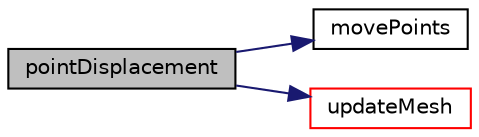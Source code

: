digraph "pointDisplacement"
{
  bgcolor="transparent";
  edge [fontname="Helvetica",fontsize="10",labelfontname="Helvetica",labelfontsize="10"];
  node [fontname="Helvetica",fontsize="10",shape=record];
  rankdir="LR";
  Node423 [label="pointDisplacement",height=0.2,width=0.4,color="black", fillcolor="grey75", style="filled", fontcolor="black"];
  Node423 -> Node424 [color="midnightblue",fontsize="10",style="solid",fontname="Helvetica"];
  Node424 [label="movePoints",height=0.2,width=0.4,color="black",URL="$a22321.html#ab62834098bae1d3887f578c700754f39",tooltip="Update local data for geometry changes. "];
  Node423 -> Node425 [color="midnightblue",fontsize="10",style="solid",fontname="Helvetica"];
  Node425 [label="updateMesh",height=0.2,width=0.4,color="red",URL="$a22321.html#ad57565956fd4064299f4bd3c4eebb1d4",tooltip="Update local data for topology changes. "];
}
